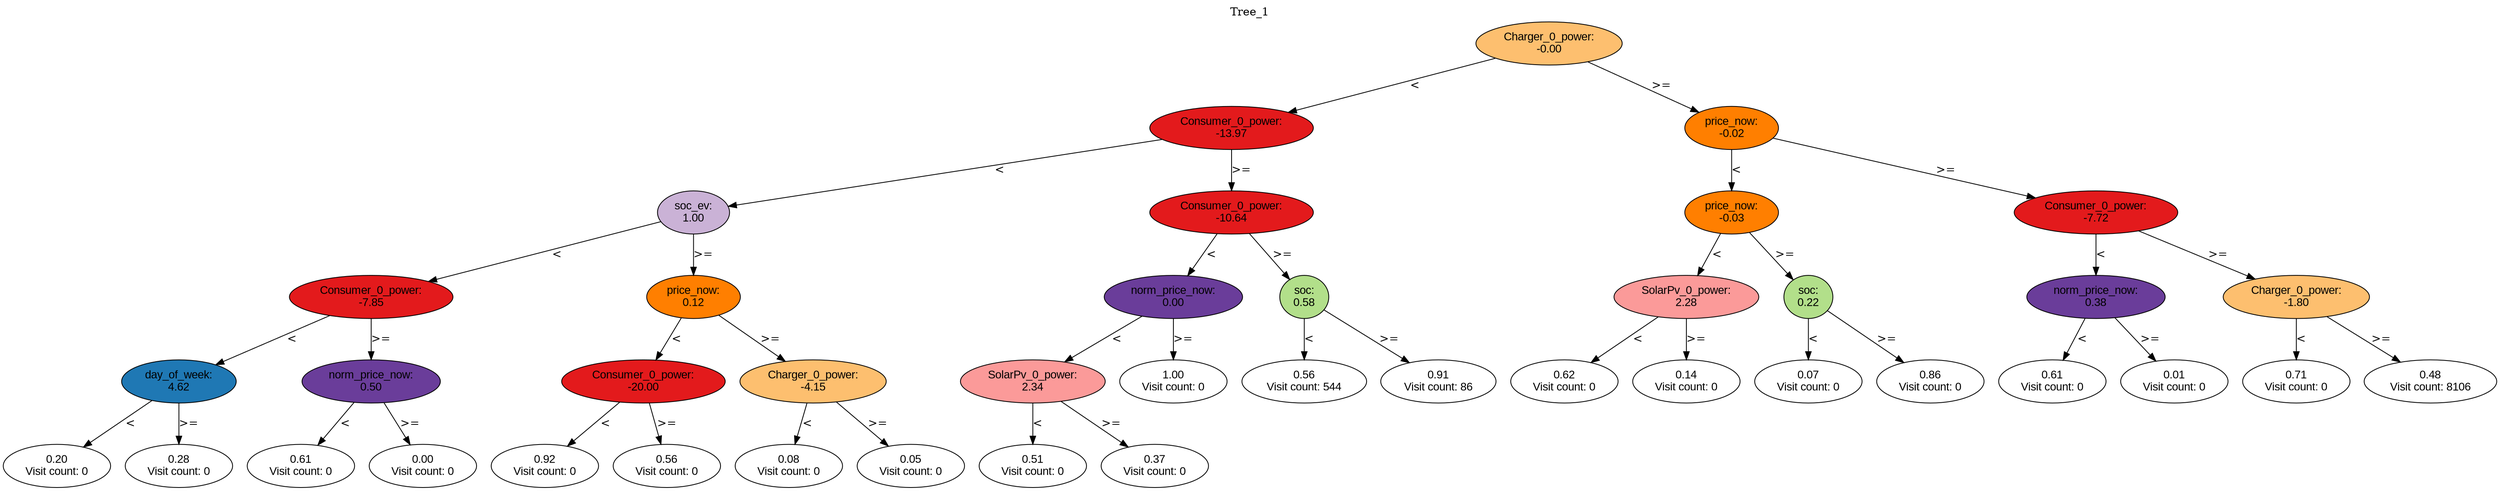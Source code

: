 digraph BST {
    node [fontname="Arial" style=filled colorscheme=paired12];
    0 [ label = "Charger_0_power:
-0.00" fillcolor=7];
    1 [ label = "Consumer_0_power:
-13.97" fillcolor=6];
    2 [ label = "soc_ev:
1.00" fillcolor=9];
    3 [ label = "Consumer_0_power:
-7.85" fillcolor=6];
    4 [ label = "day_of_week:
4.62" fillcolor=2];
    5 [ label = "0.20
Visit count: 0" fillcolor=white];
    6 [ label = "0.28
Visit count: 0" fillcolor=white];
    7 [ label = "norm_price_now:
0.50" fillcolor=10];
    8 [ label = "0.61
Visit count: 0" fillcolor=white];
    9 [ label = "0.00
Visit count: 0" fillcolor=white];
    10 [ label = "price_now:
0.12" fillcolor=8];
    11 [ label = "Consumer_0_power:
-20.00" fillcolor=6];
    12 [ label = "0.92
Visit count: 0" fillcolor=white];
    13 [ label = "0.56
Visit count: 0" fillcolor=white];
    14 [ label = "Charger_0_power:
-4.15" fillcolor=7];
    15 [ label = "0.08
Visit count: 0" fillcolor=white];
    16 [ label = "0.05
Visit count: 0" fillcolor=white];
    17 [ label = "Consumer_0_power:
-10.64" fillcolor=6];
    18 [ label = "norm_price_now:
0.00" fillcolor=10];
    19 [ label = "SolarPv_0_power:
2.34" fillcolor=5];
    20 [ label = "0.51
Visit count: 0" fillcolor=white];
    21 [ label = "0.37
Visit count: 0" fillcolor=white];
    22 [ label = "1.00
Visit count: 0" fillcolor=white];
    23 [ label = "soc:
0.58" fillcolor=3];
    24 [ label = "0.56
Visit count: 544" fillcolor=white];
    25 [ label = "0.91
Visit count: 86" fillcolor=white];
    26 [ label = "price_now:
-0.02" fillcolor=8];
    27 [ label = "price_now:
-0.03" fillcolor=8];
    28 [ label = "SolarPv_0_power:
2.28" fillcolor=5];
    29 [ label = "0.62
Visit count: 0" fillcolor=white];
    30 [ label = "0.14
Visit count: 0" fillcolor=white];
    31 [ label = "soc:
0.22" fillcolor=3];
    32 [ label = "0.07
Visit count: 0" fillcolor=white];
    33 [ label = "0.86
Visit count: 0" fillcolor=white];
    34 [ label = "Consumer_0_power:
-7.72" fillcolor=6];
    35 [ label = "norm_price_now:
0.38" fillcolor=10];
    36 [ label = "0.61
Visit count: 0" fillcolor=white];
    37 [ label = "0.01
Visit count: 0" fillcolor=white];
    38 [ label = "Charger_0_power:
-1.80" fillcolor=7];
    39 [ label = "0.71
Visit count: 0" fillcolor=white];
    40 [ label = "0.48
Visit count: 8106" fillcolor=white];

    0  -> 1[ label = "<"];
    0  -> 26[ label = ">="];
    1  -> 2[ label = "<"];
    1  -> 17[ label = ">="];
    2  -> 3[ label = "<"];
    2  -> 10[ label = ">="];
    3  -> 4[ label = "<"];
    3  -> 7[ label = ">="];
    4  -> 5[ label = "<"];
    4  -> 6[ label = ">="];
    7  -> 8[ label = "<"];
    7  -> 9[ label = ">="];
    10  -> 11[ label = "<"];
    10  -> 14[ label = ">="];
    11  -> 12[ label = "<"];
    11  -> 13[ label = ">="];
    14  -> 15[ label = "<"];
    14  -> 16[ label = ">="];
    17  -> 18[ label = "<"];
    17  -> 23[ label = ">="];
    18  -> 19[ label = "<"];
    18  -> 22[ label = ">="];
    19  -> 20[ label = "<"];
    19  -> 21[ label = ">="];
    23  -> 24[ label = "<"];
    23  -> 25[ label = ">="];
    26  -> 27[ label = "<"];
    26  -> 34[ label = ">="];
    27  -> 28[ label = "<"];
    27  -> 31[ label = ">="];
    28  -> 29[ label = "<"];
    28  -> 30[ label = ">="];
    31  -> 32[ label = "<"];
    31  -> 33[ label = ">="];
    34  -> 35[ label = "<"];
    34  -> 38[ label = ">="];
    35  -> 36[ label = "<"];
    35  -> 37[ label = ">="];
    38  -> 39[ label = "<"];
    38  -> 40[ label = ">="];

    labelloc="t";
    label="Tree_1";
}
